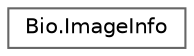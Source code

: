 digraph "Graphical Class Hierarchy"
{
 // LATEX_PDF_SIZE
  bgcolor="transparent";
  edge [fontname=Helvetica,fontsize=10,labelfontname=Helvetica,labelfontsize=10];
  node [fontname=Helvetica,fontsize=10,shape=box,height=0.2,width=0.4];
  rankdir="LR";
  Node0 [label="Bio.ImageInfo",height=0.2,width=0.4,color="grey40", fillcolor="white", style="filled",URL="$class_bio_1_1_image_info.html",tooltip=" "];
}
